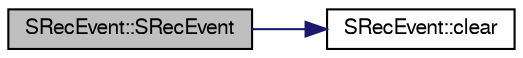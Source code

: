 digraph "SRecEvent::SRecEvent"
{
  bgcolor="transparent";
  edge [fontname="FreeSans",fontsize="10",labelfontname="FreeSans",labelfontsize="10"];
  node [fontname="FreeSans",fontsize="10",shape=record];
  rankdir="LR";
  Node1 [label="SRecEvent::SRecEvent",height=0.2,width=0.4,color="black", fillcolor="grey75", style="filled" fontcolor="black"];
  Node1 -> Node2 [color="midnightblue",fontsize="10",style="solid",fontname="FreeSans"];
  Node2 [label="SRecEvent::clear",height=0.2,width=0.4,color="black",URL="$d5/d2f/classSRecEvent.html#acde10eea5441bdbc7c1bb6625627fd9f",tooltip="Clear everything. "];
}
